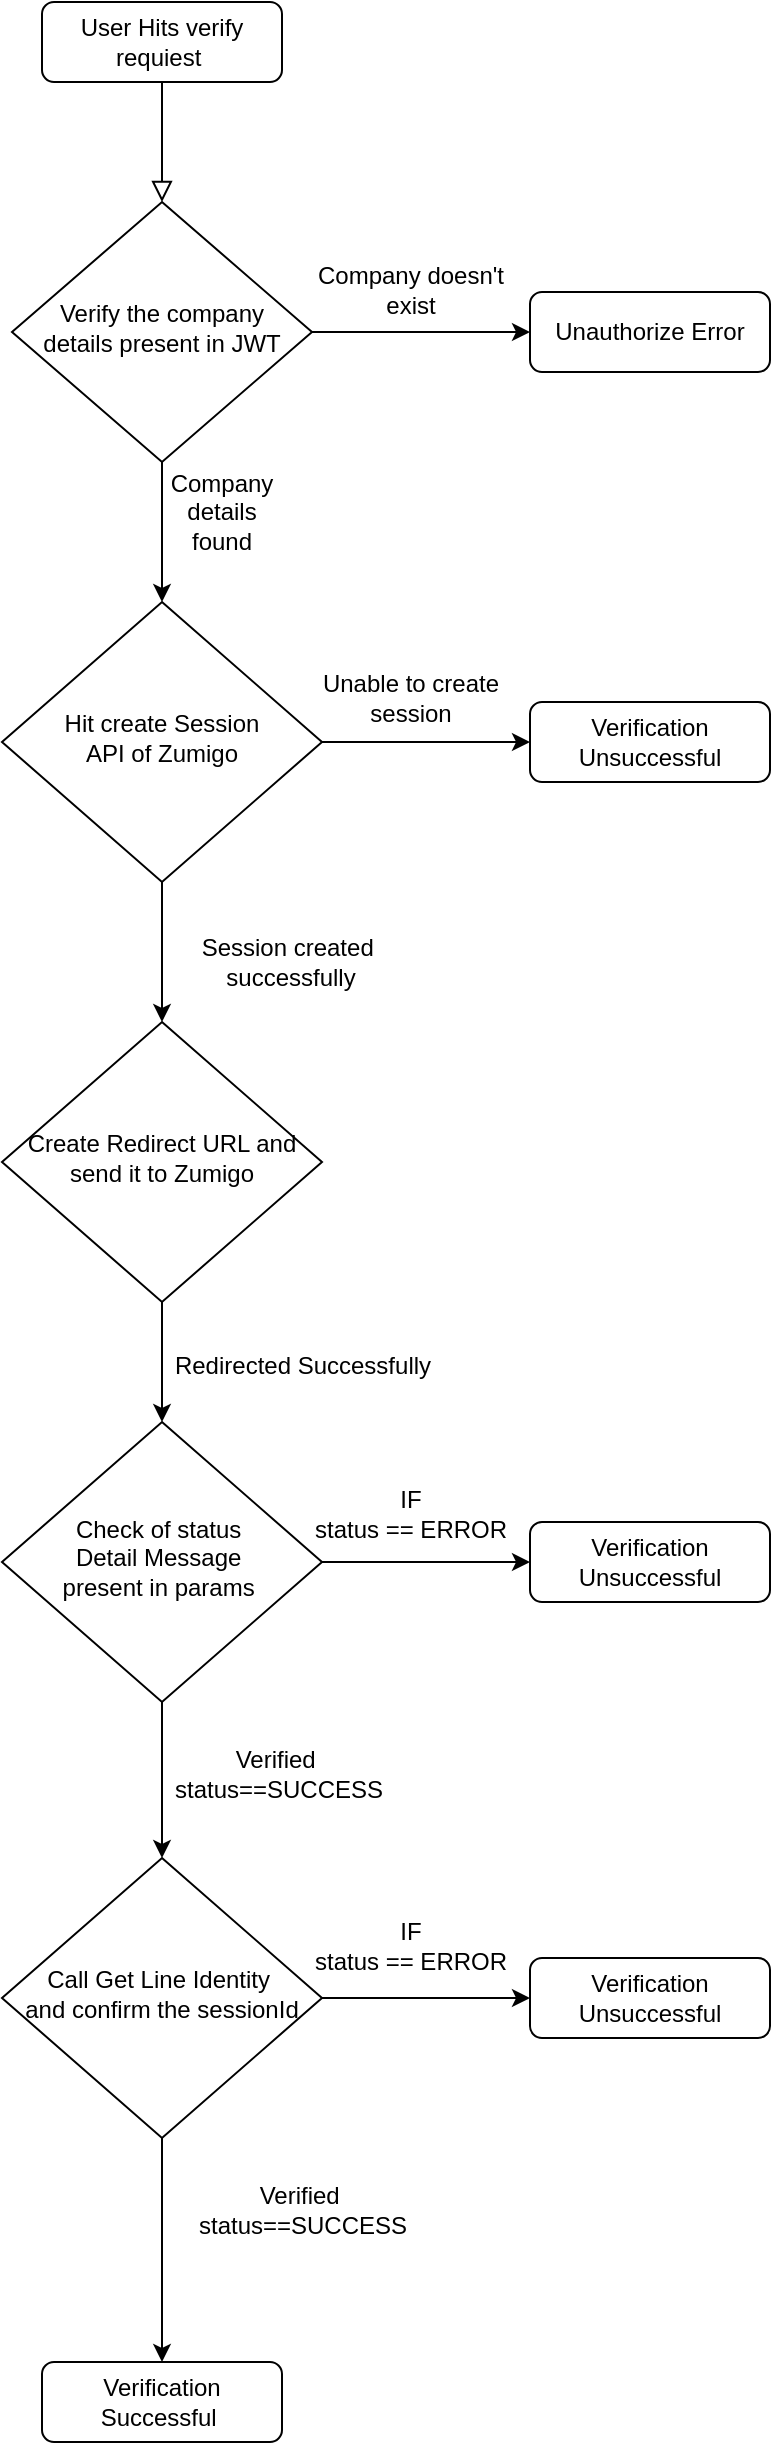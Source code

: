 <mxfile version="20.8.0" type="github">
  <diagram id="C5RBs43oDa-KdzZeNtuy" name="Page-1">
    <mxGraphModel dx="834" dy="1604" grid="1" gridSize="12" guides="1" tooltips="1" connect="1" arrows="1" fold="1" page="1" pageScale="1" pageWidth="1169" pageHeight="1654" math="0" shadow="0">
      <root>
        <mxCell id="WIyWlLk6GJQsqaUBKTNV-0" />
        <mxCell id="WIyWlLk6GJQsqaUBKTNV-1" parent="WIyWlLk6GJQsqaUBKTNV-0" />
        <mxCell id="WIyWlLk6GJQsqaUBKTNV-2" value="" style="rounded=0;html=1;jettySize=auto;orthogonalLoop=1;fontSize=11;endArrow=block;endFill=0;endSize=8;strokeWidth=1;shadow=0;labelBackgroundColor=none;edgeStyle=orthogonalEdgeStyle;" parent="WIyWlLk6GJQsqaUBKTNV-1" source="WIyWlLk6GJQsqaUBKTNV-3" target="WIyWlLk6GJQsqaUBKTNV-6" edge="1">
          <mxGeometry relative="1" as="geometry" />
        </mxCell>
        <mxCell id="WIyWlLk6GJQsqaUBKTNV-3" value="User Hits verify requiest&amp;nbsp;" style="rounded=1;whiteSpace=wrap;html=1;fontSize=12;glass=0;strokeWidth=1;shadow=0;" parent="WIyWlLk6GJQsqaUBKTNV-1" vertex="1">
          <mxGeometry x="476" y="108" width="120" height="40" as="geometry" />
        </mxCell>
        <mxCell id="1klSitLvmBeNu_u6E4wS-26" value="" style="edgeStyle=orthogonalEdgeStyle;rounded=0;orthogonalLoop=1;jettySize=auto;html=1;" edge="1" parent="WIyWlLk6GJQsqaUBKTNV-1" source="WIyWlLk6GJQsqaUBKTNV-6" target="WIyWlLk6GJQsqaUBKTNV-7">
          <mxGeometry relative="1" as="geometry" />
        </mxCell>
        <mxCell id="1klSitLvmBeNu_u6E4wS-27" value="" style="edgeStyle=orthogonalEdgeStyle;rounded=0;orthogonalLoop=1;jettySize=auto;html=1;" edge="1" parent="WIyWlLk6GJQsqaUBKTNV-1" source="WIyWlLk6GJQsqaUBKTNV-6" target="WIyWlLk6GJQsqaUBKTNV-10">
          <mxGeometry relative="1" as="geometry" />
        </mxCell>
        <mxCell id="WIyWlLk6GJQsqaUBKTNV-6" value="Verify the company details present in JWT" style="rhombus;whiteSpace=wrap;html=1;shadow=0;fontFamily=Helvetica;fontSize=12;align=center;strokeWidth=1;spacing=6;spacingTop=-4;" parent="WIyWlLk6GJQsqaUBKTNV-1" vertex="1">
          <mxGeometry x="461" y="208" width="150" height="130" as="geometry" />
        </mxCell>
        <mxCell id="WIyWlLk6GJQsqaUBKTNV-7" value="Unauthorize Error" style="rounded=1;whiteSpace=wrap;html=1;fontSize=12;glass=0;strokeWidth=1;shadow=0;" parent="WIyWlLk6GJQsqaUBKTNV-1" vertex="1">
          <mxGeometry x="720" y="253" width="120" height="40" as="geometry" />
        </mxCell>
        <mxCell id="1klSitLvmBeNu_u6E4wS-2" value="" style="edgeStyle=orthogonalEdgeStyle;rounded=0;orthogonalLoop=1;jettySize=auto;html=1;" edge="1" parent="WIyWlLk6GJQsqaUBKTNV-1" source="WIyWlLk6GJQsqaUBKTNV-10" target="WIyWlLk6GJQsqaUBKTNV-12">
          <mxGeometry relative="1" as="geometry" />
        </mxCell>
        <mxCell id="1klSitLvmBeNu_u6E4wS-3" value="" style="edgeStyle=orthogonalEdgeStyle;rounded=0;orthogonalLoop=1;jettySize=auto;html=1;" edge="1" parent="WIyWlLk6GJQsqaUBKTNV-1" source="WIyWlLk6GJQsqaUBKTNV-10" target="1klSitLvmBeNu_u6E4wS-1">
          <mxGeometry relative="1" as="geometry" />
        </mxCell>
        <mxCell id="WIyWlLk6GJQsqaUBKTNV-10" value="Hit create Session &lt;br&gt;API of Zumigo" style="rhombus;whiteSpace=wrap;html=1;shadow=0;fontFamily=Helvetica;fontSize=12;align=center;strokeWidth=1;spacing=6;spacingTop=-4;" parent="WIyWlLk6GJQsqaUBKTNV-1" vertex="1">
          <mxGeometry x="456" y="408" width="160" height="140" as="geometry" />
        </mxCell>
        <mxCell id="WIyWlLk6GJQsqaUBKTNV-12" value="Verification Unsuccessful" style="rounded=1;whiteSpace=wrap;html=1;fontSize=12;glass=0;strokeWidth=1;shadow=0;" parent="WIyWlLk6GJQsqaUBKTNV-1" vertex="1">
          <mxGeometry x="720" y="458" width="120" height="40" as="geometry" />
        </mxCell>
        <mxCell id="1klSitLvmBeNu_u6E4wS-8" value="" style="edgeStyle=orthogonalEdgeStyle;rounded=0;orthogonalLoop=1;jettySize=auto;html=1;" edge="1" parent="WIyWlLk6GJQsqaUBKTNV-1" source="1klSitLvmBeNu_u6E4wS-1" target="1klSitLvmBeNu_u6E4wS-7">
          <mxGeometry relative="1" as="geometry" />
        </mxCell>
        <mxCell id="1klSitLvmBeNu_u6E4wS-1" value="Create Redirect URL and &lt;br&gt;send it to Zumigo" style="rhombus;whiteSpace=wrap;html=1;shadow=0;fontFamily=Helvetica;fontSize=12;align=center;strokeWidth=1;spacing=6;spacingTop=-4;" vertex="1" parent="WIyWlLk6GJQsqaUBKTNV-1">
          <mxGeometry x="456" y="618" width="160" height="140" as="geometry" />
        </mxCell>
        <mxCell id="1klSitLvmBeNu_u6E4wS-10" value="" style="edgeStyle=orthogonalEdgeStyle;rounded=0;orthogonalLoop=1;jettySize=auto;html=1;" edge="1" parent="WIyWlLk6GJQsqaUBKTNV-1" source="1klSitLvmBeNu_u6E4wS-7" target="1klSitLvmBeNu_u6E4wS-9">
          <mxGeometry relative="1" as="geometry" />
        </mxCell>
        <mxCell id="1klSitLvmBeNu_u6E4wS-16" value="" style="edgeStyle=orthogonalEdgeStyle;rounded=0;orthogonalLoop=1;jettySize=auto;html=1;" edge="1" parent="WIyWlLk6GJQsqaUBKTNV-1" source="1klSitLvmBeNu_u6E4wS-7" target="1klSitLvmBeNu_u6E4wS-14">
          <mxGeometry relative="1" as="geometry" />
        </mxCell>
        <mxCell id="1klSitLvmBeNu_u6E4wS-7" value="Check of status&amp;nbsp;&lt;br&gt;Detail Message&amp;nbsp;&lt;br&gt;present in params&amp;nbsp;" style="rhombus;whiteSpace=wrap;html=1;shadow=0;fontFamily=Helvetica;fontSize=12;align=center;strokeWidth=1;spacing=6;spacingTop=-4;" vertex="1" parent="WIyWlLk6GJQsqaUBKTNV-1">
          <mxGeometry x="456" y="818" width="160" height="140" as="geometry" />
        </mxCell>
        <mxCell id="1klSitLvmBeNu_u6E4wS-13" value="" style="edgeStyle=orthogonalEdgeStyle;rounded=0;orthogonalLoop=1;jettySize=auto;html=1;" edge="1" parent="WIyWlLk6GJQsqaUBKTNV-1" source="1klSitLvmBeNu_u6E4wS-9" target="1klSitLvmBeNu_u6E4wS-12">
          <mxGeometry relative="1" as="geometry" />
        </mxCell>
        <mxCell id="1klSitLvmBeNu_u6E4wS-17" value="" style="edgeStyle=orthogonalEdgeStyle;rounded=0;orthogonalLoop=1;jettySize=auto;html=1;" edge="1" parent="WIyWlLk6GJQsqaUBKTNV-1" source="1klSitLvmBeNu_u6E4wS-9" target="1klSitLvmBeNu_u6E4wS-15">
          <mxGeometry relative="1" as="geometry" />
        </mxCell>
        <mxCell id="1klSitLvmBeNu_u6E4wS-9" value="Call Get Line Identity&amp;nbsp;&lt;br&gt;and confirm the sessionId" style="rhombus;whiteSpace=wrap;html=1;shadow=0;fontFamily=Helvetica;fontSize=12;align=center;strokeWidth=1;spacing=6;spacingTop=-4;" vertex="1" parent="WIyWlLk6GJQsqaUBKTNV-1">
          <mxGeometry x="456" y="1036" width="160" height="140" as="geometry" />
        </mxCell>
        <mxCell id="1klSitLvmBeNu_u6E4wS-12" value="Verification Successful&amp;nbsp;" style="rounded=1;whiteSpace=wrap;html=1;fontSize=12;glass=0;strokeWidth=1;shadow=0;" vertex="1" parent="WIyWlLk6GJQsqaUBKTNV-1">
          <mxGeometry x="476" y="1288" width="120" height="40" as="geometry" />
        </mxCell>
        <mxCell id="1klSitLvmBeNu_u6E4wS-14" value="Verification Unsuccessful" style="rounded=1;whiteSpace=wrap;html=1;fontSize=12;glass=0;strokeWidth=1;shadow=0;" vertex="1" parent="WIyWlLk6GJQsqaUBKTNV-1">
          <mxGeometry x="720" y="868" width="120" height="40" as="geometry" />
        </mxCell>
        <mxCell id="1klSitLvmBeNu_u6E4wS-15" value="Verification&lt;br&gt;Unsuccessful" style="rounded=1;whiteSpace=wrap;html=1;fontSize=12;glass=0;strokeWidth=1;shadow=0;" vertex="1" parent="WIyWlLk6GJQsqaUBKTNV-1">
          <mxGeometry x="720" y="1086" width="120" height="40" as="geometry" />
        </mxCell>
        <mxCell id="1klSitLvmBeNu_u6E4wS-19" value="Unable to create &lt;br&gt;session" style="text;html=1;align=center;verticalAlign=middle;resizable=0;points=[];autosize=1;strokeColor=none;fillColor=none;" vertex="1" parent="WIyWlLk6GJQsqaUBKTNV-1">
          <mxGeometry x="600" y="432" width="120" height="48" as="geometry" />
        </mxCell>
        <mxCell id="1klSitLvmBeNu_u6E4wS-20" value="IF &lt;br&gt;status == ERROR" style="text;html=1;align=center;verticalAlign=middle;resizable=0;points=[];autosize=1;strokeColor=none;fillColor=none;" vertex="1" parent="WIyWlLk6GJQsqaUBKTNV-1">
          <mxGeometry x="600" y="840" width="120" height="48" as="geometry" />
        </mxCell>
        <mxCell id="1klSitLvmBeNu_u6E4wS-21" value="Verified&amp;nbsp;&lt;br&gt;status==SUCCESS" style="text;html=1;align=center;verticalAlign=middle;resizable=0;points=[];autosize=1;strokeColor=none;fillColor=none;" vertex="1" parent="WIyWlLk6GJQsqaUBKTNV-1">
          <mxGeometry x="528" y="970" width="132" height="48" as="geometry" />
        </mxCell>
        <mxCell id="1klSitLvmBeNu_u6E4wS-22" value="Verified&amp;nbsp;&lt;br&gt;status==SUCCESS" style="text;html=1;align=center;verticalAlign=middle;resizable=0;points=[];autosize=1;strokeColor=none;fillColor=none;" vertex="1" parent="WIyWlLk6GJQsqaUBKTNV-1">
          <mxGeometry x="540" y="1188" width="132" height="48" as="geometry" />
        </mxCell>
        <mxCell id="1klSitLvmBeNu_u6E4wS-23" value="IF &lt;br&gt;status == ERROR" style="text;html=1;align=center;verticalAlign=middle;resizable=0;points=[];autosize=1;strokeColor=none;fillColor=none;" vertex="1" parent="WIyWlLk6GJQsqaUBKTNV-1">
          <mxGeometry x="600" y="1056" width="120" height="48" as="geometry" />
        </mxCell>
        <mxCell id="1klSitLvmBeNu_u6E4wS-24" value="Session created&amp;nbsp;&lt;br&gt;successfully" style="text;html=1;align=center;verticalAlign=middle;resizable=0;points=[];autosize=1;strokeColor=none;fillColor=none;" vertex="1" parent="WIyWlLk6GJQsqaUBKTNV-1">
          <mxGeometry x="540" y="564" width="120" height="48" as="geometry" />
        </mxCell>
        <mxCell id="1klSitLvmBeNu_u6E4wS-25" value="Redirected Successfully" style="text;html=1;align=center;verticalAlign=middle;resizable=0;points=[];autosize=1;strokeColor=none;fillColor=none;" vertex="1" parent="WIyWlLk6GJQsqaUBKTNV-1">
          <mxGeometry x="528" y="778" width="156" height="24" as="geometry" />
        </mxCell>
        <mxCell id="1klSitLvmBeNu_u6E4wS-28" value="Company doesn&#39;t&lt;br&gt;exist" style="text;html=1;align=center;verticalAlign=middle;resizable=0;points=[];autosize=1;strokeColor=none;fillColor=none;" vertex="1" parent="WIyWlLk6GJQsqaUBKTNV-1">
          <mxGeometry x="600" y="228" width="120" height="48" as="geometry" />
        </mxCell>
        <mxCell id="1klSitLvmBeNu_u6E4wS-29" value="Company details found" style="text;strokeColor=none;align=center;fillColor=none;html=1;verticalAlign=middle;whiteSpace=wrap;rounded=0;" vertex="1" parent="WIyWlLk6GJQsqaUBKTNV-1">
          <mxGeometry x="536" y="348" width="60" height="30" as="geometry" />
        </mxCell>
      </root>
    </mxGraphModel>
  </diagram>
</mxfile>
